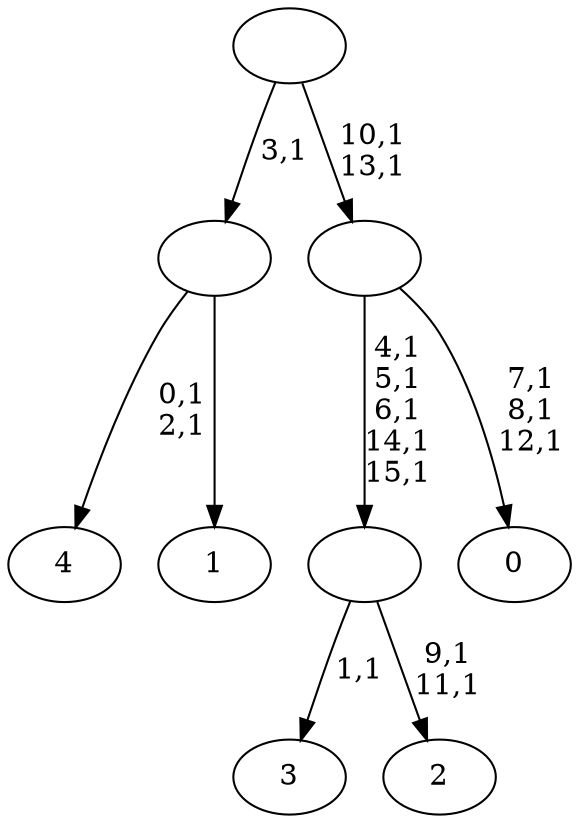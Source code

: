 digraph T {
	21 [label="4"]
	18 [label="3"]
	16 [label="2"]
	13 [label=""]
	8 [label="1"]
	7 [label=""]
	6 [label="0"]
	2 [label=""]
	0 [label=""]
	13 -> 16 [label="9,1\n11,1"]
	13 -> 18 [label="1,1"]
	7 -> 21 [label="0,1\n2,1"]
	7 -> 8 [label=""]
	2 -> 6 [label="7,1\n8,1\n12,1"]
	2 -> 13 [label="4,1\n5,1\n6,1\n14,1\n15,1"]
	0 -> 2 [label="10,1\n13,1"]
	0 -> 7 [label="3,1"]
}
